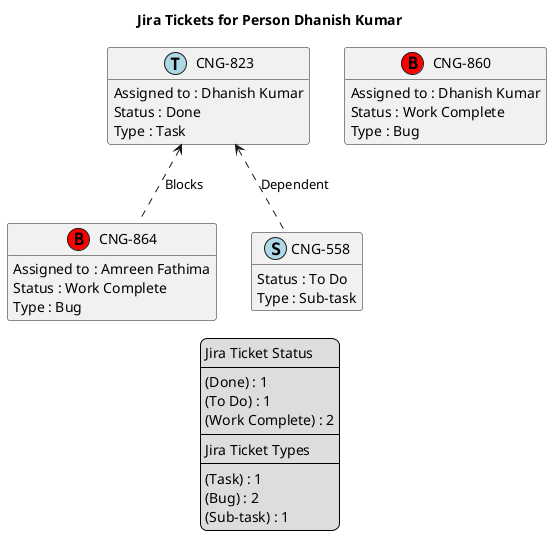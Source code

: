 @startuml
'https://plantuml.com/class-diagram

' GENERATE CLASS DIAGRAM ===========
' Generated at    : Fri Apr 19 14:50:29 CEST 2024

title Jira Tickets for Person Dhanish Kumar
hide empty members

legend
Jira Ticket Status
----
(Done) : 1
(To Do) : 1
(Work Complete) : 2
----
Jira Ticket Types
----
(Task) : 1
(Bug) : 2
(Sub-task) : 1
end legend


' Tickets =======
class "CNG-823" << (T,lightblue) >> {
  Assigned to : Dhanish Kumar
  Status : Done
  Type : Task
}

class "CNG-860" << (B,red) >> {
  Assigned to : Dhanish Kumar
  Status : Work Complete
  Type : Bug
}

class "CNG-864" << (B,red) >> {
  Assigned to : Amreen Fathima
  Status : Work Complete
  Type : Bug
}

class "CNG-558" << (S,lightblue) >> {
  Status : To Do
  Type : Sub-task
}



' Links =======
"CNG-823" <.. "CNG-864" : Blocks
"CNG-823" <.. "CNG-558" : Dependent


@enduml
